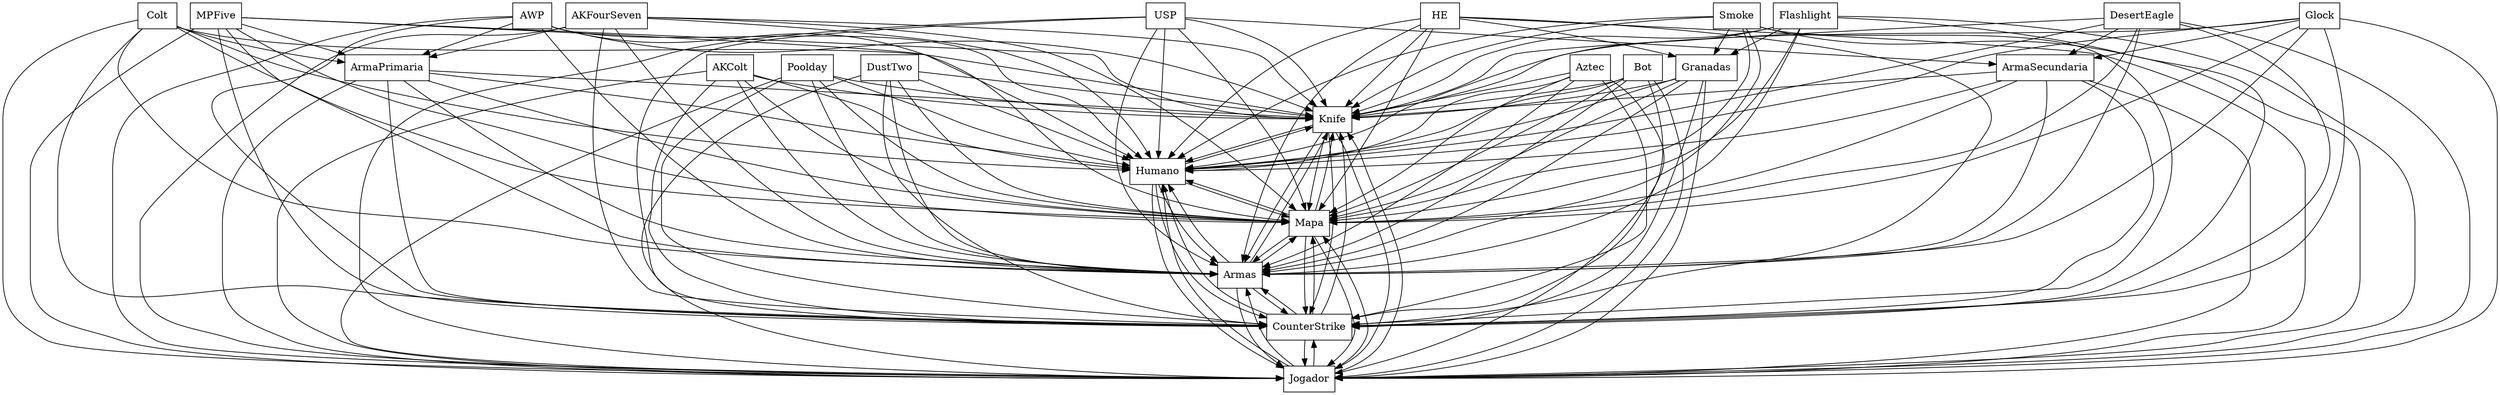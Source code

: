 digraph{
graph [rankdir=TB];
node [shape=box];
edge [arrowhead=normal];
0[label="Knife",]
1[label="Humano",]
2[label="USP",]
3[label="HE",]
4[label="AWP",]
5[label="Bot",]
6[label="Colt",]
7[label="AKFourSeven",]
8[label="MPFive",]
9[label="Aztec",]
10[label="DustTwo",]
11[label="ArmaSecundaria",]
12[label="ArmaPrimaria",]
13[label="Smoke",]
14[label="Poolday",]
15[label="Flashlight",]
16[label="Jogador",]
17[label="CounterStrike",]
18[label="AKColt",]
19[label="Granadas",]
20[label="Glock",]
21[label="DesertEagle",]
22[label="Armas",]
23[label="Mapa",]
0->1[label="",]
0->16[label="",]
0->17[label="",]
0->22[label="",]
0->23[label="",]
1->0[label="",]
1->16[label="",]
1->17[label="",]
1->22[label="",]
1->23[label="",]
2->0[label="",]
2->1[label="",]
2->11[label="",]
2->16[label="",]
2->17[label="",]
2->22[label="",]
2->23[label="",]
3->0[label="",]
3->1[label="",]
3->16[label="",]
3->17[label="",]
3->19[label="",]
3->22[label="",]
3->23[label="",]
4->0[label="",]
4->1[label="",]
4->12[label="",]
4->16[label="",]
4->17[label="",]
4->22[label="",]
4->23[label="",]
5->0[label="",]
5->1[label="",]
5->16[label="",]
5->17[label="",]
5->22[label="",]
5->23[label="",]
6->0[label="",]
6->1[label="",]
6->12[label="",]
6->16[label="",]
6->17[label="",]
6->22[label="",]
6->23[label="",]
7->0[label="",]
7->1[label="",]
7->12[label="",]
7->16[label="",]
7->17[label="",]
7->22[label="",]
7->23[label="",]
8->0[label="",]
8->1[label="",]
8->12[label="",]
8->16[label="",]
8->17[label="",]
8->22[label="",]
8->23[label="",]
9->0[label="",]
9->1[label="",]
9->16[label="",]
9->17[label="",]
9->22[label="",]
9->23[label="",]
10->0[label="",]
10->1[label="",]
10->16[label="",]
10->17[label="",]
10->22[label="",]
10->23[label="",]
11->0[label="",]
11->1[label="",]
11->16[label="",]
11->17[label="",]
11->22[label="",]
11->23[label="",]
12->0[label="",]
12->1[label="",]
12->16[label="",]
12->17[label="",]
12->22[label="",]
12->23[label="",]
13->0[label="",]
13->1[label="",]
13->16[label="",]
13->17[label="",]
13->19[label="",]
13->22[label="",]
13->23[label="",]
14->0[label="",]
14->1[label="",]
14->16[label="",]
14->17[label="",]
14->22[label="",]
14->23[label="",]
15->0[label="",]
15->1[label="",]
15->16[label="",]
15->17[label="",]
15->19[label="",]
15->22[label="",]
15->23[label="",]
16->0[label="",]
16->1[label="",]
16->17[label="",]
16->22[label="",]
16->23[label="",]
17->0[label="",]
17->1[label="",]
17->16[label="",]
17->22[label="",]
17->23[label="",]
18->0[label="",]
18->1[label="",]
18->16[label="",]
18->17[label="",]
18->22[label="",]
18->23[label="",]
19->0[label="",]
19->1[label="",]
19->16[label="",]
19->17[label="",]
19->22[label="",]
19->23[label="",]
20->0[label="",]
20->1[label="",]
20->11[label="",]
20->16[label="",]
20->17[label="",]
20->22[label="",]
20->23[label="",]
21->0[label="",]
21->1[label="",]
21->11[label="",]
21->16[label="",]
21->17[label="",]
21->22[label="",]
21->23[label="",]
22->0[label="",]
22->1[label="",]
22->16[label="",]
22->17[label="",]
22->23[label="",]
23->0[label="",]
23->1[label="",]
23->16[label="",]
23->17[label="",]
23->22[label="",]
}
